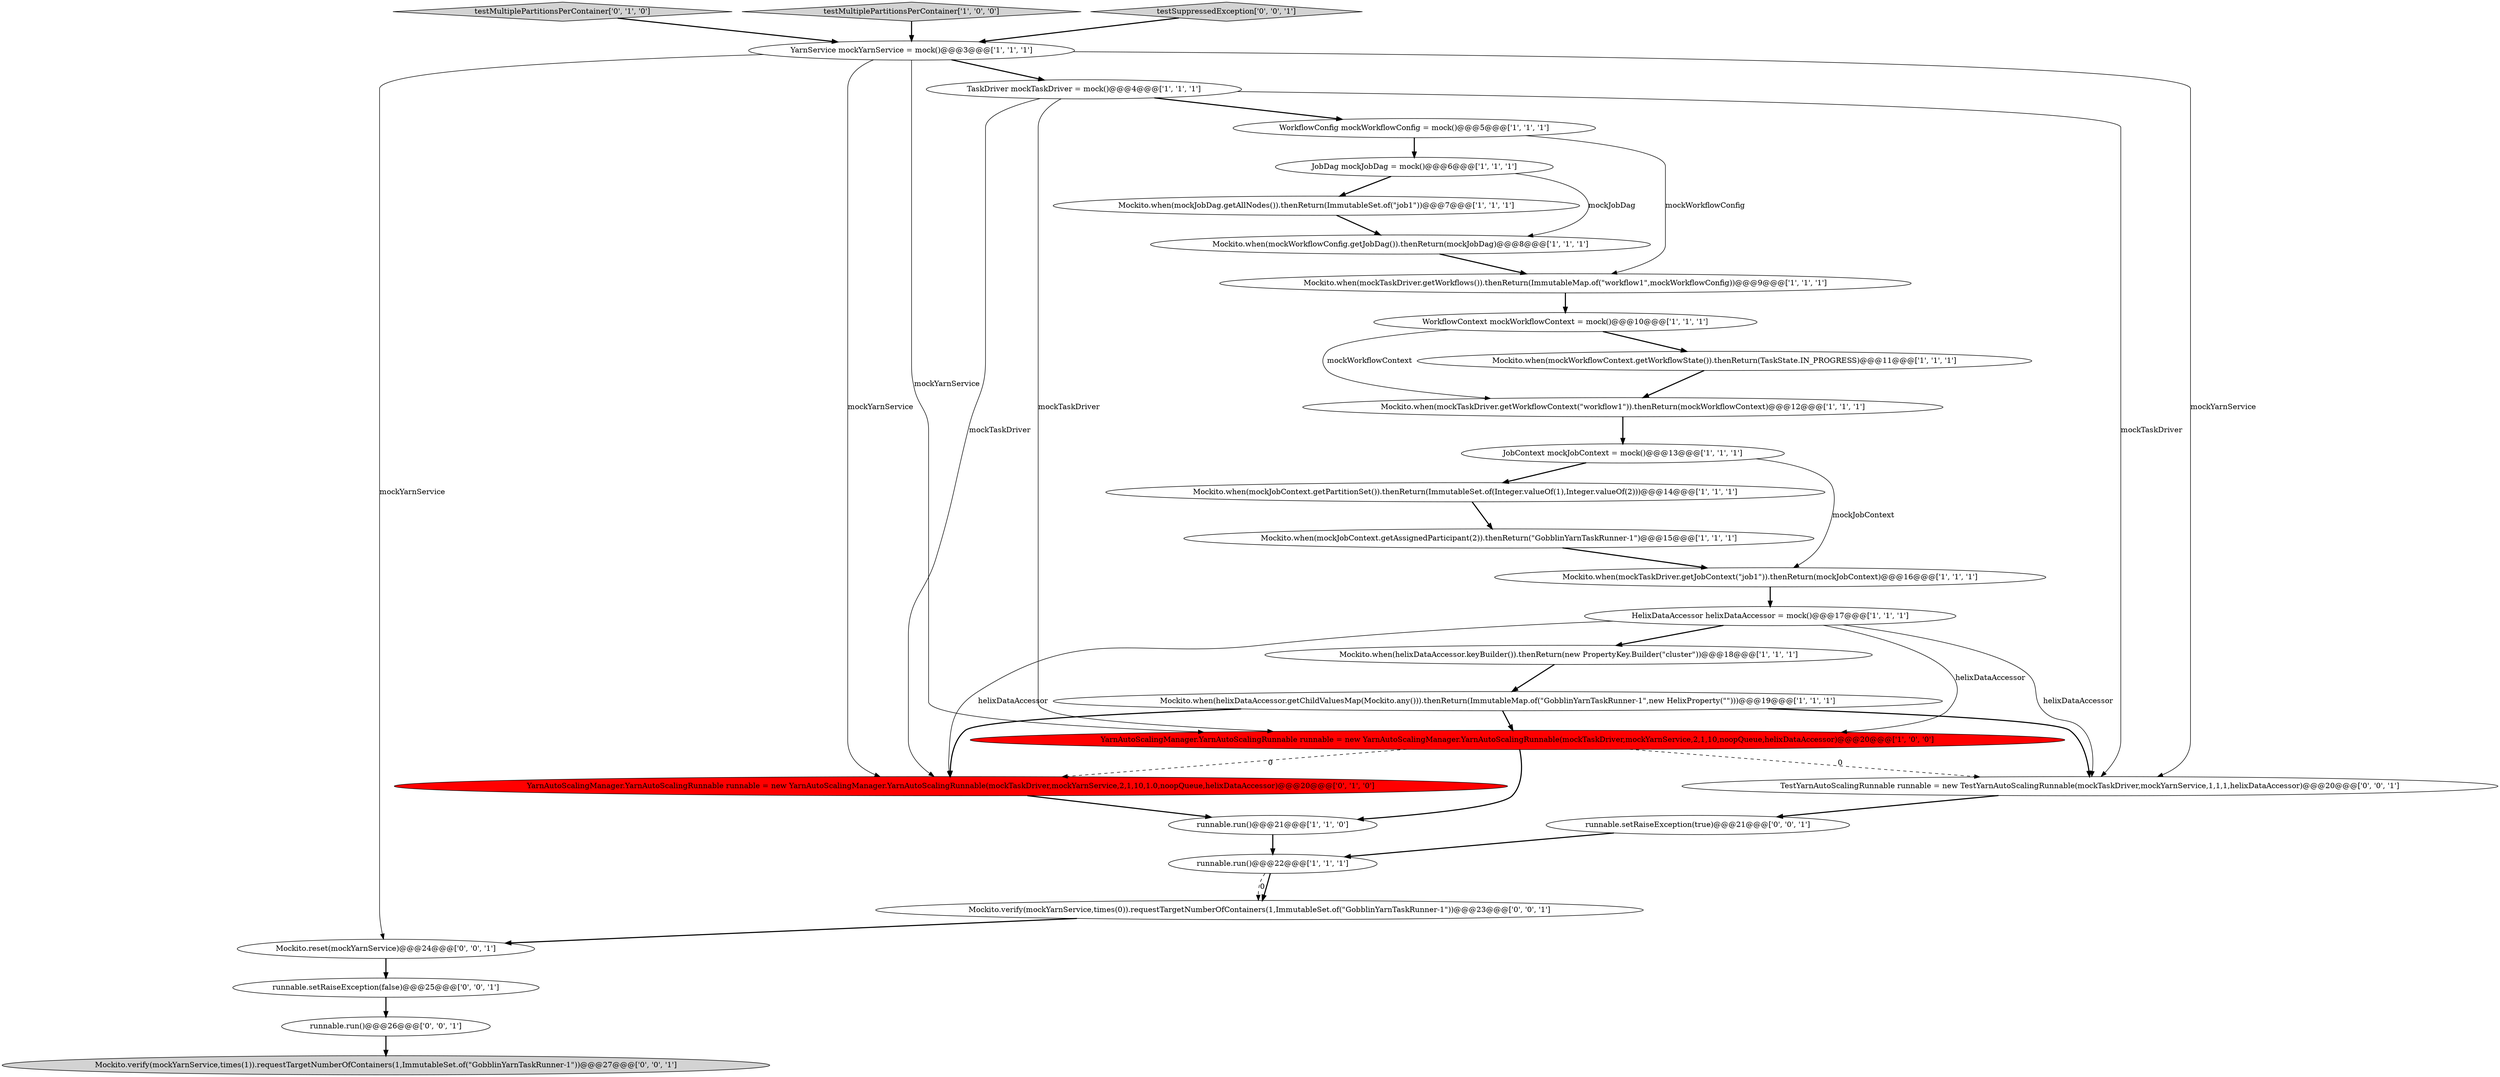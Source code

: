digraph {
22 [style = filled, label = "YarnAutoScalingManager.YarnAutoScalingRunnable runnable = new YarnAutoScalingManager.YarnAutoScalingRunnable(mockTaskDriver,mockYarnService,2,1,10,1.0,noopQueue,helixDataAccessor)@@@20@@@['0', '1', '0']", fillcolor = red, shape = ellipse image = "AAA1AAABBB2BBB"];
13 [style = filled, label = "Mockito.when(mockTaskDriver.getWorkflowContext(\"workflow1\")).thenReturn(mockWorkflowContext)@@@12@@@['1', '1', '1']", fillcolor = white, shape = ellipse image = "AAA0AAABBB1BBB"];
11 [style = filled, label = "Mockito.when(mockJobDag.getAllNodes()).thenReturn(ImmutableSet.of(\"job1\"))@@@7@@@['1', '1', '1']", fillcolor = white, shape = ellipse image = "AAA0AAABBB1BBB"];
5 [style = filled, label = "Mockito.when(mockJobContext.getAssignedParticipant(2)).thenReturn(\"GobblinYarnTaskRunner-1\")@@@15@@@['1', '1', '1']", fillcolor = white, shape = ellipse image = "AAA0AAABBB1BBB"];
7 [style = filled, label = "runnable.run()@@@22@@@['1', '1', '1']", fillcolor = white, shape = ellipse image = "AAA0AAABBB1BBB"];
1 [style = filled, label = "Mockito.when(mockJobContext.getPartitionSet()).thenReturn(ImmutableSet.of(Integer.valueOf(1),Integer.valueOf(2)))@@@14@@@['1', '1', '1']", fillcolor = white, shape = ellipse image = "AAA0AAABBB1BBB"];
16 [style = filled, label = "Mockito.when(helixDataAccessor.keyBuilder()).thenReturn(new PropertyKey.Builder(\"cluster\"))@@@18@@@['1', '1', '1']", fillcolor = white, shape = ellipse image = "AAA0AAABBB1BBB"];
8 [style = filled, label = "YarnService mockYarnService = mock()@@@3@@@['1', '1', '1']", fillcolor = white, shape = ellipse image = "AAA0AAABBB1BBB"];
20 [style = filled, label = "JobContext mockJobContext = mock()@@@13@@@['1', '1', '1']", fillcolor = white, shape = ellipse image = "AAA0AAABBB1BBB"];
29 [style = filled, label = "Mockito.reset(mockYarnService)@@@24@@@['0', '0', '1']", fillcolor = white, shape = ellipse image = "AAA0AAABBB3BBB"];
9 [style = filled, label = "JobDag mockJobDag = mock()@@@6@@@['1', '1', '1']", fillcolor = white, shape = ellipse image = "AAA0AAABBB1BBB"];
15 [style = filled, label = "Mockito.when(mockTaskDriver.getJobContext(\"job1\")).thenReturn(mockJobContext)@@@16@@@['1', '1', '1']", fillcolor = white, shape = ellipse image = "AAA0AAABBB1BBB"];
28 [style = filled, label = "runnable.setRaiseException(true)@@@21@@@['0', '0', '1']", fillcolor = white, shape = ellipse image = "AAA0AAABBB3BBB"];
26 [style = filled, label = "TestYarnAutoScalingRunnable runnable = new TestYarnAutoScalingRunnable(mockTaskDriver,mockYarnService,1,1,1,helixDataAccessor)@@@20@@@['0', '0', '1']", fillcolor = white, shape = ellipse image = "AAA0AAABBB3BBB"];
0 [style = filled, label = "Mockito.when(mockWorkflowContext.getWorkflowState()).thenReturn(TaskState.IN_PROGRESS)@@@11@@@['1', '1', '1']", fillcolor = white, shape = ellipse image = "AAA0AAABBB1BBB"];
25 [style = filled, label = "Mockito.verify(mockYarnService,times(0)).requestTargetNumberOfContainers(1,ImmutableSet.of(\"GobblinYarnTaskRunner-1\"))@@@23@@@['0', '0', '1']", fillcolor = white, shape = ellipse image = "AAA0AAABBB3BBB"];
19 [style = filled, label = "Mockito.when(mockWorkflowConfig.getJobDag()).thenReturn(mockJobDag)@@@8@@@['1', '1', '1']", fillcolor = white, shape = ellipse image = "AAA0AAABBB1BBB"];
21 [style = filled, label = "testMultiplePartitionsPerContainer['0', '1', '0']", fillcolor = lightgray, shape = diamond image = "AAA0AAABBB2BBB"];
14 [style = filled, label = "TaskDriver mockTaskDriver = mock()@@@4@@@['1', '1', '1']", fillcolor = white, shape = ellipse image = "AAA0AAABBB1BBB"];
3 [style = filled, label = "testMultiplePartitionsPerContainer['1', '0', '0']", fillcolor = lightgray, shape = diamond image = "AAA0AAABBB1BBB"];
24 [style = filled, label = "runnable.setRaiseException(false)@@@25@@@['0', '0', '1']", fillcolor = white, shape = ellipse image = "AAA0AAABBB3BBB"];
30 [style = filled, label = "testSuppressedException['0', '0', '1']", fillcolor = lightgray, shape = diamond image = "AAA0AAABBB3BBB"];
23 [style = filled, label = "runnable.run()@@@26@@@['0', '0', '1']", fillcolor = white, shape = ellipse image = "AAA0AAABBB3BBB"];
12 [style = filled, label = "Mockito.when(mockTaskDriver.getWorkflows()).thenReturn(ImmutableMap.of(\"workflow1\",mockWorkflowConfig))@@@9@@@['1', '1', '1']", fillcolor = white, shape = ellipse image = "AAA0AAABBB1BBB"];
27 [style = filled, label = "Mockito.verify(mockYarnService,times(1)).requestTargetNumberOfContainers(1,ImmutableSet.of(\"GobblinYarnTaskRunner-1\"))@@@27@@@['0', '0', '1']", fillcolor = lightgray, shape = ellipse image = "AAA0AAABBB3BBB"];
4 [style = filled, label = "WorkflowConfig mockWorkflowConfig = mock()@@@5@@@['1', '1', '1']", fillcolor = white, shape = ellipse image = "AAA0AAABBB1BBB"];
2 [style = filled, label = "WorkflowContext mockWorkflowContext = mock()@@@10@@@['1', '1', '1']", fillcolor = white, shape = ellipse image = "AAA0AAABBB1BBB"];
17 [style = filled, label = "Mockito.when(helixDataAccessor.getChildValuesMap(Mockito.any())).thenReturn(ImmutableMap.of(\"GobblinYarnTaskRunner-1\",new HelixProperty(\"\")))@@@19@@@['1', '1', '1']", fillcolor = white, shape = ellipse image = "AAA0AAABBB1BBB"];
10 [style = filled, label = "HelixDataAccessor helixDataAccessor = mock()@@@17@@@['1', '1', '1']", fillcolor = white, shape = ellipse image = "AAA0AAABBB1BBB"];
6 [style = filled, label = "runnable.run()@@@21@@@['1', '1', '0']", fillcolor = white, shape = ellipse image = "AAA0AAABBB1BBB"];
18 [style = filled, label = "YarnAutoScalingManager.YarnAutoScalingRunnable runnable = new YarnAutoScalingManager.YarnAutoScalingRunnable(mockTaskDriver,mockYarnService,2,1,10,noopQueue,helixDataAccessor)@@@20@@@['1', '0', '0']", fillcolor = red, shape = ellipse image = "AAA1AAABBB1BBB"];
1->5 [style = bold, label=""];
4->9 [style = bold, label=""];
4->12 [style = solid, label="mockWorkflowConfig"];
15->10 [style = bold, label=""];
17->26 [style = bold, label=""];
9->11 [style = bold, label=""];
0->13 [style = bold, label=""];
23->27 [style = bold, label=""];
10->18 [style = solid, label="helixDataAccessor"];
19->12 [style = bold, label=""];
8->18 [style = solid, label="mockYarnService"];
18->22 [style = dashed, label="0"];
21->8 [style = bold, label=""];
28->7 [style = bold, label=""];
8->14 [style = bold, label=""];
5->15 [style = bold, label=""];
8->29 [style = solid, label="mockYarnService"];
16->17 [style = bold, label=""];
20->1 [style = bold, label=""];
25->29 [style = bold, label=""];
11->19 [style = bold, label=""];
17->22 [style = bold, label=""];
24->23 [style = bold, label=""];
20->15 [style = solid, label="mockJobContext"];
14->26 [style = solid, label="mockTaskDriver"];
8->26 [style = solid, label="mockYarnService"];
12->2 [style = bold, label=""];
2->0 [style = bold, label=""];
2->13 [style = solid, label="mockWorkflowContext"];
10->16 [style = bold, label=""];
14->22 [style = solid, label="mockTaskDriver"];
18->6 [style = bold, label=""];
3->8 [style = bold, label=""];
10->26 [style = solid, label="helixDataAccessor"];
7->25 [style = dashed, label="0"];
8->22 [style = solid, label="mockYarnService"];
7->25 [style = bold, label=""];
9->19 [style = solid, label="mockJobDag"];
10->22 [style = solid, label="helixDataAccessor"];
26->28 [style = bold, label=""];
30->8 [style = bold, label=""];
6->7 [style = bold, label=""];
29->24 [style = bold, label=""];
14->18 [style = solid, label="mockTaskDriver"];
17->18 [style = bold, label=""];
18->26 [style = dashed, label="0"];
22->6 [style = bold, label=""];
14->4 [style = bold, label=""];
13->20 [style = bold, label=""];
}
